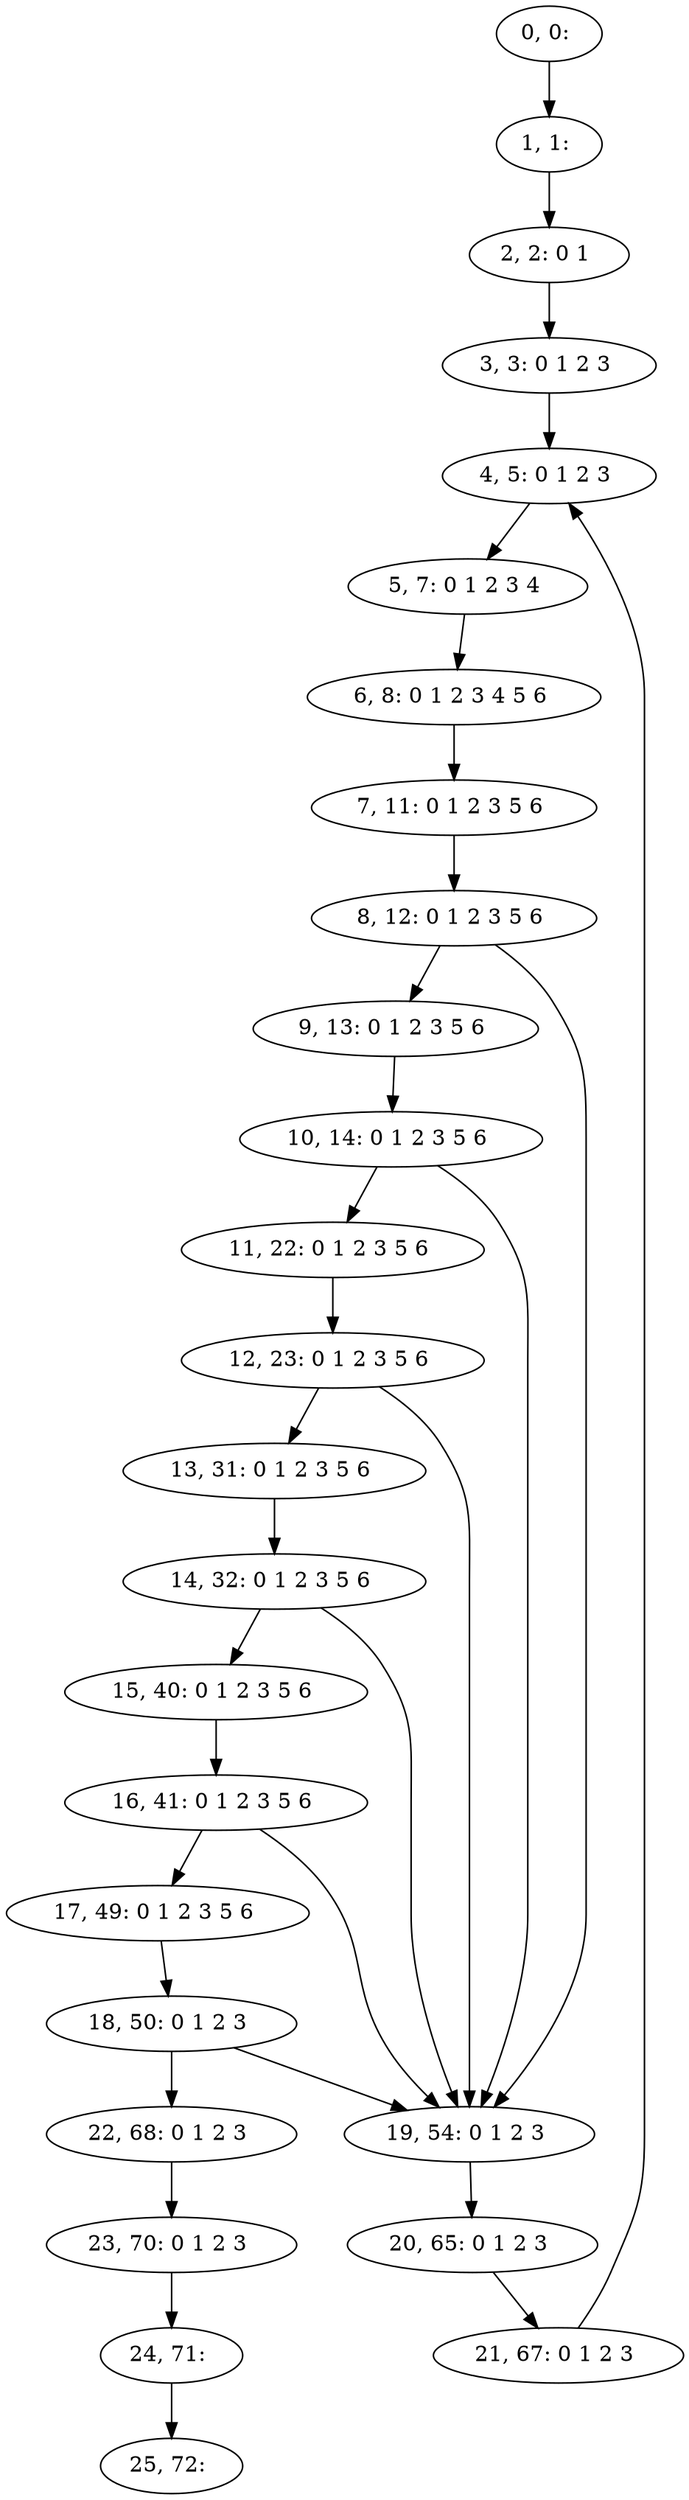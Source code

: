 digraph G {
0[label="0, 0: "];
1[label="1, 1: "];
2[label="2, 2: 0 1 "];
3[label="3, 3: 0 1 2 3 "];
4[label="4, 5: 0 1 2 3 "];
5[label="5, 7: 0 1 2 3 4 "];
6[label="6, 8: 0 1 2 3 4 5 6 "];
7[label="7, 11: 0 1 2 3 5 6 "];
8[label="8, 12: 0 1 2 3 5 6 "];
9[label="9, 13: 0 1 2 3 5 6 "];
10[label="10, 14: 0 1 2 3 5 6 "];
11[label="11, 22: 0 1 2 3 5 6 "];
12[label="12, 23: 0 1 2 3 5 6 "];
13[label="13, 31: 0 1 2 3 5 6 "];
14[label="14, 32: 0 1 2 3 5 6 "];
15[label="15, 40: 0 1 2 3 5 6 "];
16[label="16, 41: 0 1 2 3 5 6 "];
17[label="17, 49: 0 1 2 3 5 6 "];
18[label="18, 50: 0 1 2 3 "];
19[label="19, 54: 0 1 2 3 "];
20[label="20, 65: 0 1 2 3 "];
21[label="21, 67: 0 1 2 3 "];
22[label="22, 68: 0 1 2 3 "];
23[label="23, 70: 0 1 2 3 "];
24[label="24, 71: "];
25[label="25, 72: "];
0->1 ;
1->2 ;
2->3 ;
3->4 ;
4->5 ;
5->6 ;
6->7 ;
7->8 ;
8->9 ;
8->19 ;
9->10 ;
10->11 ;
10->19 ;
11->12 ;
12->13 ;
12->19 ;
13->14 ;
14->15 ;
14->19 ;
15->16 ;
16->17 ;
16->19 ;
17->18 ;
18->19 ;
18->22 ;
19->20 ;
20->21 ;
21->4 ;
22->23 ;
23->24 ;
24->25 ;
}
